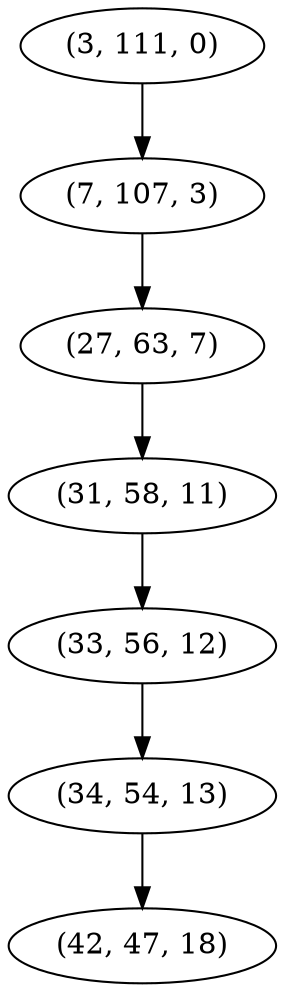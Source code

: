 digraph tree {
    "(3, 111, 0)";
    "(7, 107, 3)";
    "(27, 63, 7)";
    "(31, 58, 11)";
    "(33, 56, 12)";
    "(34, 54, 13)";
    "(42, 47, 18)";
    "(3, 111, 0)" -> "(7, 107, 3)";
    "(7, 107, 3)" -> "(27, 63, 7)";
    "(27, 63, 7)" -> "(31, 58, 11)";
    "(31, 58, 11)" -> "(33, 56, 12)";
    "(33, 56, 12)" -> "(34, 54, 13)";
    "(34, 54, 13)" -> "(42, 47, 18)";
}
